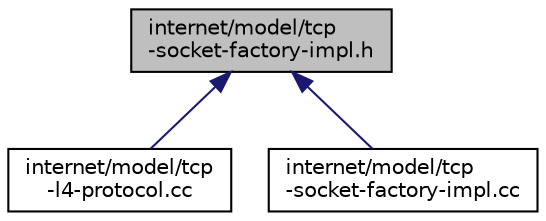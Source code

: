 digraph "internet/model/tcp-socket-factory-impl.h"
{
  edge [fontname="Helvetica",fontsize="10",labelfontname="Helvetica",labelfontsize="10"];
  node [fontname="Helvetica",fontsize="10",shape=record];
  Node1 [label="internet/model/tcp\l-socket-factory-impl.h",height=0.2,width=0.4,color="black", fillcolor="grey75", style="filled", fontcolor="black"];
  Node1 -> Node2 [dir="back",color="midnightblue",fontsize="10",style="solid"];
  Node2 [label="internet/model/tcp\l-l4-protocol.cc",height=0.2,width=0.4,color="black", fillcolor="white", style="filled",URL="$d3/d79/tcp-l4-protocol_8cc.html"];
  Node1 -> Node3 [dir="back",color="midnightblue",fontsize="10",style="solid"];
  Node3 [label="internet/model/tcp\l-socket-factory-impl.cc",height=0.2,width=0.4,color="black", fillcolor="white", style="filled",URL="$da/d31/tcp-socket-factory-impl_8cc.html"];
}
